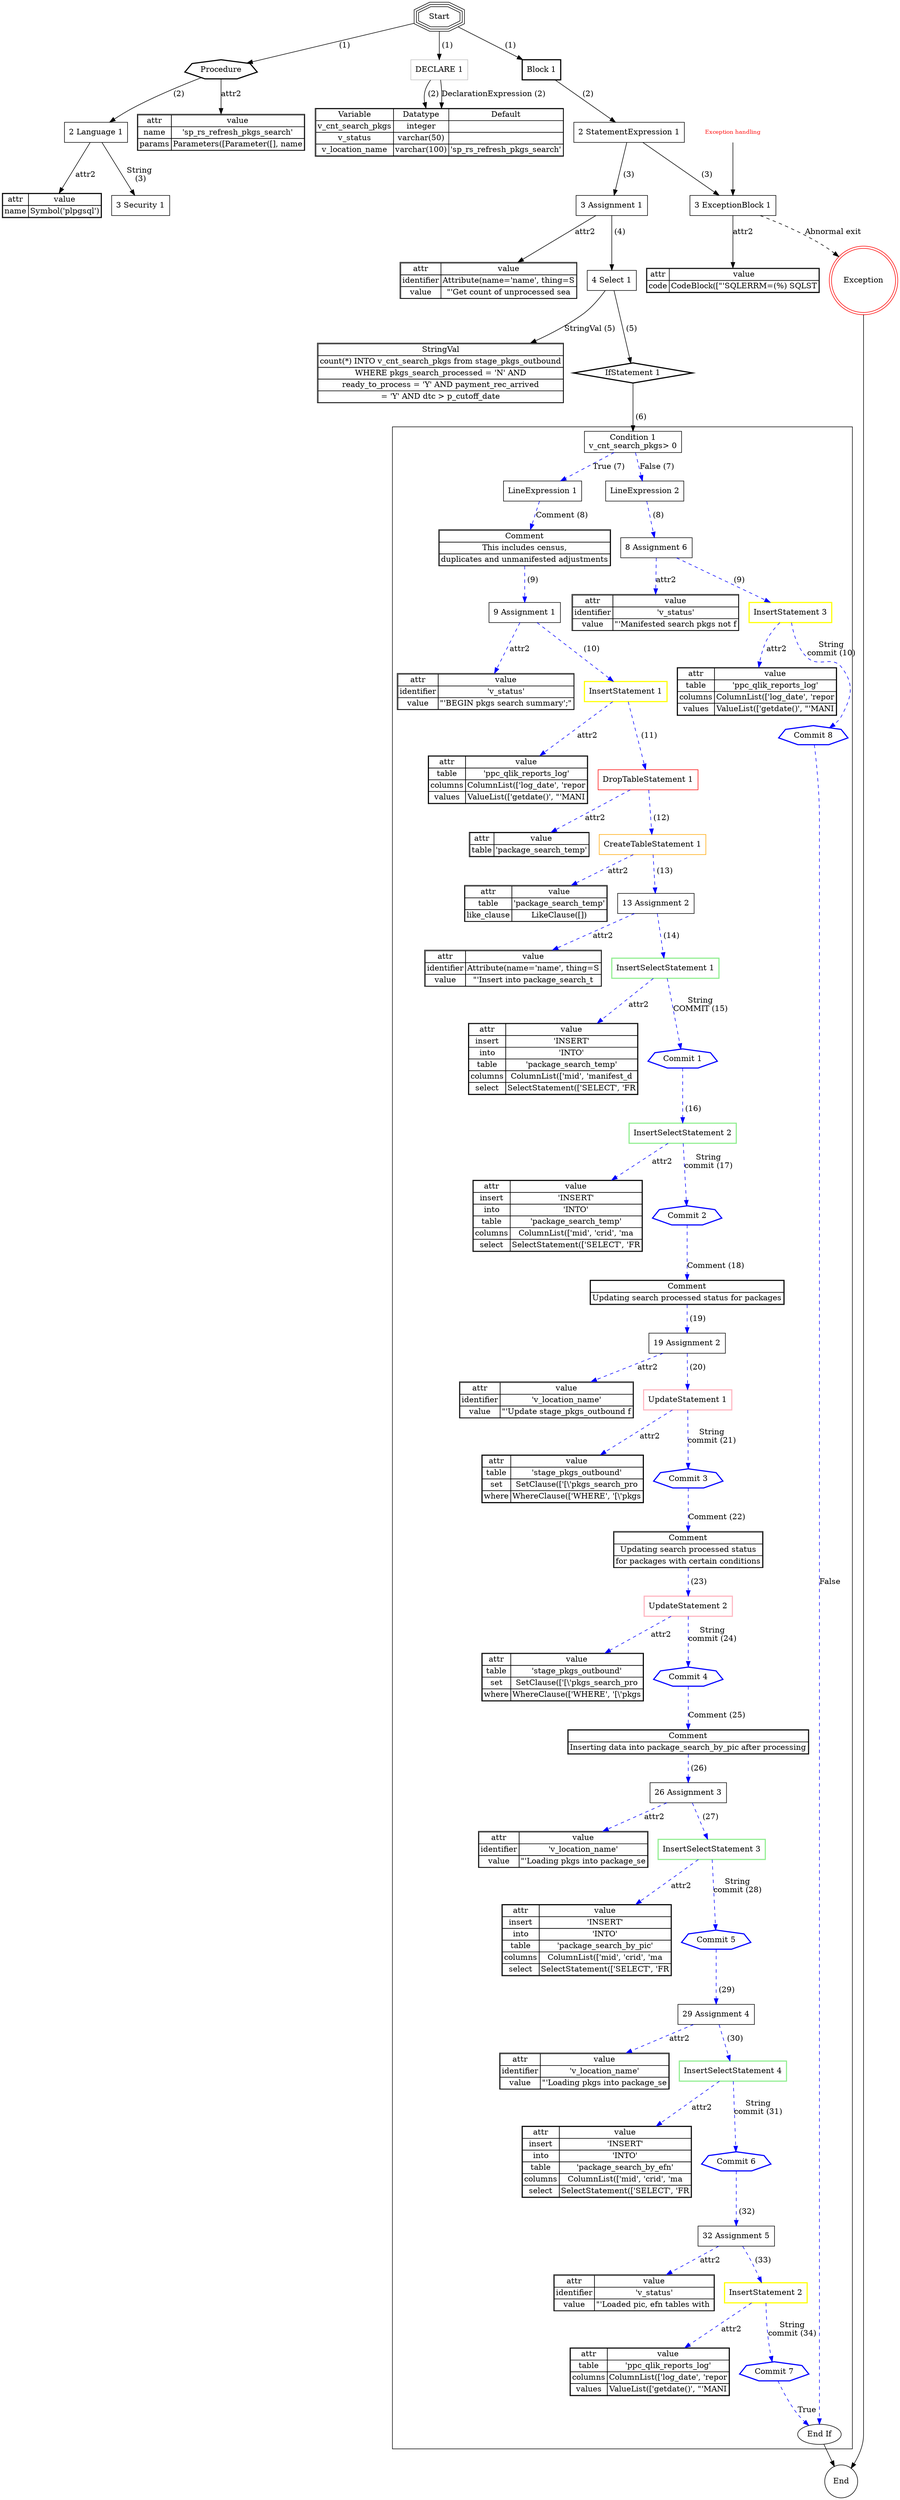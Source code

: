 

digraph G {
	rankdir=TB;
	//node [shape=box, style=rounded];
	node [color=black];
start [label="Start", shape=tripleoctagon];


end [label="End", shape=circle];
lFunctionOrProcedure_0_1 [shape="septagon", style=bold, color="black", label="Procedure" ];
lLanguage_0_2 [shape="box",label="2 Language 1" ];

		TableNode_2 [shape=none, margin=0, label=<
			<TABLE BORDER="1" CELLBORDER="1" CELLSPACING="0">
				<TR><TD >attr</TD><TD>value</TD></TR>
				<TR><TD>name</TD><TD>Symbol('plpgsql')</TD></TR>
			</TABLE>
		>];
lSecurity_1_3 [shape="box",label="3 Security 1" ];

		TableNode_1 [shape=none, margin=0, label=<
			<TABLE BORDER="1" CELLBORDER="1" CELLSPACING="0">
				<TR><TD >attr</TD><TD>value</TD></TR>
				<TR><TD>name</TD><TD>'sp_rs_refresh_pkgs_search'</TD></TR>
<TR><TD>params</TD><TD>Parameters([Parameter([], name</TD></TR>
			</TABLE>
		>];
lDeclarations_1_4 [shape="box", color="gray", label="DECLARE 1" ];
lDeclarationExpression_0_5 [shape="box",label="2 DeclarationExpression 1" ];

		lDeclarationExpression_0_5 [shape=none, margin=0, label=<
			<TABLE BORDER="1" CELLBORDER="1" CELLSPACING="0">
				<TR><TD >Variable</TD><TD >Datatype</TD><TD >Default</TD></TR>
				<TR><TD >v_cnt_search_pkgs</TD><TD >integer</TD><TD ></TD></TR>
<TR><TD >v_status</TD><TD >varchar(50)</TD><TD ></TD></TR>
<TR><TD >v_location_name</TD><TD >varchar(100)</TD><TD >'sp_rs_refresh_pkgs_search'</TD></TR>
			</TABLE>
		>];
lBlock_2_9 [shape="box", style=bold, color="black", label="Block 1" ];
lStatementExpression_0_10 [shape="box",label="2 StatementExpression 1" ];
lAssignment_0_11 [shape="box",label="3 Assignment 1" ];

		TableNode_11 [shape=none, margin=0, label=<
			<TABLE BORDER="1" CELLBORDER="1" CELLSPACING="0">
				<TR><TD >attr</TD><TD>value</TD></TR>
				<TR><TD>identifier</TD><TD>Attribute(name='name', thing=S</TD></TR>
<TR><TD>value</TD><TD>"'Get count of unprocessed sea</TD></TR>
			</TABLE>
		>];
lSelect_1_12 [shape="box",label="4 Select 1" ];

		l5_StringVal_0_13 [shape=none, margin=0, label=<
			<TABLE BORDER="1" CELLBORDER="1" CELLSPACING="0">
				<TR><TD >StringVal</TD></TR>
				<TR><TD >count(*) INTO v_cnt_search_pkgs from stage_pkgs_outbound</TD></TR>
<TR><TD >WHERE pkgs_search_processed = &#39;N&#39; AND</TD></TR>
<TR><TD >ready_to_process = &#39;Y&#39; AND payment_rec_arrived</TD></TR>
<TR><TD >= &#39;Y&#39; AND dtc &gt; p_cutoff_date</TD></TR>
			</TABLE>
		>];
lIfStatement_2_14 [shape="diamond", style=bold, color="black", label="IfStatement 1" ];
lCondition_0_15 [shape="box",  color="black", label="Condition 1
v_cnt_search_pkgs> 0" ];
lLineExpression_0_16 [shape="box",  color="black", label="LineExpression 1" ];

		lComment_0_17 [shape=none, margin=0, label=<
			<TABLE BORDER="1" CELLBORDER="1" CELLSPACING="0">
				<TR><TD >Comment</TD></TR>
				<TR><TD >This includes census,</TD></TR>
<TR><TD >duplicates and unmanifested adjustments</TD></TR>
			</TABLE>
		>];
lAssignment_1_18 [shape="box",label="9 Assignment 1" ];

		TableNode_18 [shape=none, margin=0, label=<
			<TABLE BORDER="1" CELLBORDER="1" CELLSPACING="0">
				<TR><TD >attr</TD><TD>value</TD></TR>
				<TR><TD>identifier</TD><TD>'v_status'</TD></TR>
<TR><TD>value</TD><TD>"'BEGIN pkgs search summary';"</TD></TR>
			</TABLE>
		>];
lInsertStatement_2_19 [shape="box", style=bold, color="yellow", label="InsertStatement 1" ];

		TableNode_19 [shape=none, margin=0, label=<
			<TABLE BORDER="1" CELLBORDER="1" CELLSPACING="0">
				<TR><TD >attr</TD><TD>value</TD></TR>
				<TR><TD>table</TD><TD>'ppc_qlik_reports_log'</TD></TR>
<TR><TD>columns</TD><TD>ColumnList(['log_date', 'repor</TD></TR>
<TR><TD>values</TD><TD>ValueList(['getdate()', "'MANI</TD></TR>
			</TABLE>
		>];
lDropTableStatement_3_20 [shape="box",  color="red", label="DropTableStatement 1" ];

		TableNode_20 [shape=none, margin=0, label=<
			<TABLE BORDER="1" CELLBORDER="1" CELLSPACING="0">
				<TR><TD >attr</TD><TD>value</TD></TR>
				<TR><TD>table</TD><TD>'package_search_temp'</TD></TR>
			</TABLE>
		>];
lCreateTableStatement_4_21 [shape="box",  color="orange", label="CreateTableStatement 1" ];

		TableNode_21 [shape=none, margin=0, label=<
			<TABLE BORDER="1" CELLBORDER="1" CELLSPACING="0">
				<TR><TD >attr</TD><TD>value</TD></TR>
				<TR><TD>table</TD><TD>'package_search_temp'</TD></TR>
<TR><TD>like_clause</TD><TD>LikeClause([])</TD></TR>
			</TABLE>
		>];
lAssignment_5_22 [shape="box",label="13 Assignment 2" ];

		TableNode_22 [shape=none, margin=0, label=<
			<TABLE BORDER="1" CELLBORDER="1" CELLSPACING="0">
				<TR><TD >attr</TD><TD>value</TD></TR>
				<TR><TD>identifier</TD><TD>Attribute(name='name', thing=S</TD></TR>
<TR><TD>value</TD><TD>"'Insert into package_search_t</TD></TR>
			</TABLE>
		>];
lInsertSelectStatement_6_23 [shape="box", style=bold, color="lightgreen", label="InsertSelectStatement 1" ];

		TableNode_23 [shape=none, margin=0, label=<
			<TABLE BORDER="1" CELLBORDER="1" CELLSPACING="0">
				<TR><TD >attr</TD><TD>value</TD></TR>
				<TR><TD>insert</TD><TD>'INSERT'</TD></TR>
<TR><TD>into</TD><TD>'INTO'</TD></TR>
<TR><TD>table</TD><TD>'package_search_temp'</TD></TR>
<TR><TD>columns</TD><TD>ColumnList(['mid', 'manifest_d</TD></TR>
<TR><TD>select</TD><TD>SelectStatement(['SELECT', 'FR</TD></TR>
			</TABLE>
		>];
lCommitLiteral_7_24 [shape="septagon", style=bold, color="blue", label="Commit 1" ];
lInsertSelectStatement_8_25 [shape="box", style=bold, color="lightgreen", label="InsertSelectStatement 2" ];

		TableNode_25 [shape=none, margin=0, label=<
			<TABLE BORDER="1" CELLBORDER="1" CELLSPACING="0">
				<TR><TD >attr</TD><TD>value</TD></TR>
				<TR><TD>insert</TD><TD>'INSERT'</TD></TR>
<TR><TD>into</TD><TD>'INTO'</TD></TR>
<TR><TD>table</TD><TD>'package_search_temp'</TD></TR>
<TR><TD>columns</TD><TD>ColumnList(['mid', 'crid', 'ma</TD></TR>
<TR><TD>select</TD><TD>SelectStatement(['SELECT', 'FR</TD></TR>
			</TABLE>
		>];
lCommitLiteral_9_26 [shape="septagon", style=bold, color="blue", label="Commit 2" ];

		lComment_10_27 [shape=none, margin=0, label=<
			<TABLE BORDER="1" CELLBORDER="1" CELLSPACING="0">
				<TR><TD >Comment</TD></TR>
				<TR><TD >Updating search processed status for packages</TD></TR>
			</TABLE>
		>];
lAssignment_11_28 [shape="box",label="19 Assignment 2" ];

		TableNode_28 [shape=none, margin=0, label=<
			<TABLE BORDER="1" CELLBORDER="1" CELLSPACING="0">
				<TR><TD >attr</TD><TD>value</TD></TR>
				<TR><TD>identifier</TD><TD>'v_location_name'</TD></TR>
<TR><TD>value</TD><TD>"'Update stage_pkgs_outbound f</TD></TR>
			</TABLE>
		>];
lUpdateStatement_12_29 [shape="box", style=bold, color="lightpink", label="UpdateStatement 1" ];

		TableNode_29 [shape=none, margin=0, label=<
			<TABLE BORDER="1" CELLBORDER="1" CELLSPACING="0">
				<TR><TD >attr</TD><TD>value</TD></TR>
				<TR><TD>table</TD><TD>'stage_pkgs_outbound'</TD></TR>
<TR><TD>set</TD><TD>SetClause(['[\'pkgs_search_pro</TD></TR>
<TR><TD>where</TD><TD>WhereClause(['WHERE', '[\'pkgs</TD></TR>
			</TABLE>
		>];
lCommitLiteral_13_30 [shape="septagon", style=bold, color="blue", label="Commit 3" ];

		lComment_14_31 [shape=none, margin=0, label=<
			<TABLE BORDER="1" CELLBORDER="1" CELLSPACING="0">
				<TR><TD >Comment</TD></TR>
				<TR><TD >Updating search processed status</TD></TR>
<TR><TD >for packages with certain conditions</TD></TR>
			</TABLE>
		>];
lUpdateStatement_15_32 [shape="box", style=bold, color="lightpink", label="UpdateStatement 2" ];

		TableNode_32 [shape=none, margin=0, label=<
			<TABLE BORDER="1" CELLBORDER="1" CELLSPACING="0">
				<TR><TD >attr</TD><TD>value</TD></TR>
				<TR><TD>table</TD><TD>'stage_pkgs_outbound'</TD></TR>
<TR><TD>set</TD><TD>SetClause(['[\'pkgs_search_pro</TD></TR>
<TR><TD>where</TD><TD>WhereClause(['WHERE', '[\'pkgs</TD></TR>
			</TABLE>
		>];
lCommitLiteral_16_33 [shape="septagon", style=bold, color="blue", label="Commit 4" ];

		lComment_17_34 [shape=none, margin=0, label=<
			<TABLE BORDER="1" CELLBORDER="1" CELLSPACING="0">
				<TR><TD >Comment</TD></TR>
				<TR><TD >Inserting data into package_search_by_pic after processing</TD></TR>
			</TABLE>
		>];
lAssignment_18_35 [shape="box",label="26 Assignment 3" ];

		TableNode_35 [shape=none, margin=0, label=<
			<TABLE BORDER="1" CELLBORDER="1" CELLSPACING="0">
				<TR><TD >attr</TD><TD>value</TD></TR>
				<TR><TD>identifier</TD><TD>'v_location_name'</TD></TR>
<TR><TD>value</TD><TD>"'Loading pkgs into package_se</TD></TR>
			</TABLE>
		>];
lInsertSelectStatement_19_36 [shape="box", style=bold, color="lightgreen", label="InsertSelectStatement 3" ];

		TableNode_36 [shape=none, margin=0, label=<
			<TABLE BORDER="1" CELLBORDER="1" CELLSPACING="0">
				<TR><TD >attr</TD><TD>value</TD></TR>
				<TR><TD>insert</TD><TD>'INSERT'</TD></TR>
<TR><TD>into</TD><TD>'INTO'</TD></TR>
<TR><TD>table</TD><TD>'package_search_by_pic'</TD></TR>
<TR><TD>columns</TD><TD>ColumnList(['mid', 'crid', 'ma</TD></TR>
<TR><TD>select</TD><TD>SelectStatement(['SELECT', 'FR</TD></TR>
			</TABLE>
		>];
lCommitLiteral_20_37 [shape="septagon", style=bold, color="blue", label="Commit 5" ];
lAssignment_21_38 [shape="box",label="29 Assignment 4" ];

		TableNode_38 [shape=none, margin=0, label=<
			<TABLE BORDER="1" CELLBORDER="1" CELLSPACING="0">
				<TR><TD >attr</TD><TD>value</TD></TR>
				<TR><TD>identifier</TD><TD>'v_location_name'</TD></TR>
<TR><TD>value</TD><TD>"'Loading pkgs into package_se</TD></TR>
			</TABLE>
		>];
lInsertSelectStatement_22_39 [shape="box", style=bold, color="lightgreen", label="InsertSelectStatement 4" ];

		TableNode_39 [shape=none, margin=0, label=<
			<TABLE BORDER="1" CELLBORDER="1" CELLSPACING="0">
				<TR><TD >attr</TD><TD>value</TD></TR>
				<TR><TD>insert</TD><TD>'INSERT'</TD></TR>
<TR><TD>into</TD><TD>'INTO'</TD></TR>
<TR><TD>table</TD><TD>'package_search_by_efn'</TD></TR>
<TR><TD>columns</TD><TD>ColumnList(['mid', 'crid', 'ma</TD></TR>
<TR><TD>select</TD><TD>SelectStatement(['SELECT', 'FR</TD></TR>
			</TABLE>
		>];
lCommitLiteral_23_40 [shape="septagon", style=bold, color="blue", label="Commit 6" ];
lAssignment_24_41 [shape="box",label="32 Assignment 5" ];

		TableNode_41 [shape=none, margin=0, label=<
			<TABLE BORDER="1" CELLBORDER="1" CELLSPACING="0">
				<TR><TD >attr</TD><TD>value</TD></TR>
				<TR><TD>identifier</TD><TD>'v_status'</TD></TR>
<TR><TD>value</TD><TD>"'Loaded pic, efn tables with </TD></TR>
			</TABLE>
		>];
lInsertStatement_25_42 [shape="box", style=bold, color="yellow", label="InsertStatement 2" ];

		TableNode_42 [shape=none, margin=0, label=<
			<TABLE BORDER="1" CELLBORDER="1" CELLSPACING="0">
				<TR><TD >attr</TD><TD>value</TD></TR>
				<TR><TD>table</TD><TD>'ppc_qlik_reports_log'</TD></TR>
<TR><TD>columns</TD><TD>ColumnList(['log_date', 'repor</TD></TR>
<TR><TD>values</TD><TD>ValueList(['getdate()', "'MANI</TD></TR>
			</TABLE>
		>];
lCommitLiteral_26_43 [shape="septagon", style=bold, color="blue", label="Commit 7" ];
lLineExpression_1_44 [shape="box",  color="black", label="LineExpression 2" ];
lAssignment_0_45 [shape="box",label="8 Assignment 6" ];

		TableNode_45 [shape=none, margin=0, label=<
			<TABLE BORDER="1" CELLBORDER="1" CELLSPACING="0">
				<TR><TD >attr</TD><TD>value</TD></TR>
				<TR><TD>identifier</TD><TD>'v_status'</TD></TR>
<TR><TD>value</TD><TD>"'Manifested search pkgs not f</TD></TR>
			</TABLE>
		>];
lInsertStatement_1_46 [shape="box", style=bold, color="yellow", label="InsertStatement 3" ];

		TableNode_46 [shape=none, margin=0, label=<
			<TABLE BORDER="1" CELLBORDER="1" CELLSPACING="0">
				<TR><TD >attr</TD><TD>value</TD></TR>
				<TR><TD>table</TD><TD>'ppc_qlik_reports_log'</TD></TR>
<TR><TD>columns</TD><TD>ColumnList(['log_date', 'repor</TD></TR>
<TR><TD>values</TD><TD>ValueList(['getdate()', "'MANI</TD></TR>
			</TABLE>
		>];
lCommitLiteral_2_47 [shape="septagon", style=bold, color="blue", label="Commit 8" ];
end_if_14 [shape="ellipse",  color="black", label="End If" ];
lExceptionBlock_1_48 [shape="box",label="3 ExceptionBlock 1" ];

		TableNode_48 [shape=none, margin=0, label=<
			<TABLE BORDER="1" CELLBORDER="1" CELLSPACING="0">
				<TR><TD >attr</TD><TD>value</TD></TR>
				<TR><TD>code</TD><TD>CodeBlock(["'SQLERRM=(%) SQLST</TD></TR>
			</TABLE>
		>];
exception [label="Exception", color="red" shape=doublecircle];
note [label="Exception handling", shape=none, fontsize=10, fontcolor=red];

// LINKS

start -> lFunctionOrProcedure_0_1[label=" (1) " ];
lFunctionOrProcedure_0_1 -> lLanguage_0_2[label=" (2) " ];
lLanguage_0_2 -> TableNode_2[label="attr2" ];
lLanguage_0_2 -> lSecurity_1_3[label="String
 (3)" ];
lFunctionOrProcedure_0_1 -> TableNode_1[label="attr2" ];
start -> lDeclarations_1_4[label=" (1) " ];
lDeclarations_1_4 -> lDeclarationExpression_0_5[label=" (2) " ];
lDeclarations_1_4 -> lDeclarationExpression_0_5[label="DeclarationExpression (2)" ];
start -> lBlock_2_9[label=" (1) " ];
lBlock_2_9 -> lStatementExpression_0_10[label=" (2) " ];
lStatementExpression_0_10 -> lAssignment_0_11[label=" (3) " ];
lAssignment_0_11 -> TableNode_11[label="attr2" ];
lAssignment_0_11 -> lSelect_1_12[label=" (4) " ];
lSelect_1_12 -> l5_StringVal_0_13[label="StringVal (5)" ];
lSelect_1_12 -> lIfStatement_2_14[label=" (5) " ];
lIfStatement_2_14 -> lCondition_0_15[label=" (6) " ];

		subgraph Cluster_O{
		edge [color=blue, style=dashed];
		node [color=lightblue, style=filled];
		
lCondition_0_15 -> lLineExpression_0_16[label="True (7) " ];
lLineExpression_0_16 -> lComment_0_17[label="Comment (8)" ];
lComment_0_17 -> lAssignment_1_18[label=" (9) " ];
lAssignment_1_18 -> TableNode_18[label="attr2" ];
lAssignment_1_18 -> lInsertStatement_2_19[label=" (10) " ];
lInsertStatement_2_19 -> TableNode_19[label="attr2" ];
lInsertStatement_2_19 -> lDropTableStatement_3_20[label=" (11) " ];
lDropTableStatement_3_20 -> TableNode_20[label="attr2" ];
lDropTableStatement_3_20 -> lCreateTableStatement_4_21[label=" (12) " ];
lCreateTableStatement_4_21 -> TableNode_21[label="attr2" ];
lCreateTableStatement_4_21 -> lAssignment_5_22[label=" (13) " ];
lAssignment_5_22 -> TableNode_22[label="attr2" ];
lAssignment_5_22 -> lInsertSelectStatement_6_23[label=" (14) " ];
lInsertSelectStatement_6_23 -> TableNode_23[label="attr2" ];
lInsertSelectStatement_6_23 -> lCommitLiteral_7_24[label="String
COMMIT (15)" ];
lCommitLiteral_7_24 -> lInsertSelectStatement_8_25[label=" (16) " ];
lInsertSelectStatement_8_25 -> TableNode_25[label="attr2" ];
lInsertSelectStatement_8_25 -> lCommitLiteral_9_26[label="String
commit (17)" ];
lCommitLiteral_9_26 -> lComment_10_27[label="Comment (18)" ];
lComment_10_27 -> lAssignment_11_28[label=" (19) " ];
lAssignment_11_28 -> TableNode_28[label="attr2" ];
lAssignment_11_28 -> lUpdateStatement_12_29[label=" (20) " ];
lUpdateStatement_12_29 -> TableNode_29[label="attr2" ];
lUpdateStatement_12_29 -> lCommitLiteral_13_30[label="String
commit (21)" ];
lCommitLiteral_13_30 -> lComment_14_31[label="Comment (22)" ];
lComment_14_31 -> lUpdateStatement_15_32[label=" (23) " ];
lUpdateStatement_15_32 -> TableNode_32[label="attr2" ];
lUpdateStatement_15_32 -> lCommitLiteral_16_33[label="String
commit (24)" ];
lCommitLiteral_16_33 -> lComment_17_34[label="Comment (25)" ];
lComment_17_34 -> lAssignment_18_35[label=" (26) " ];
lAssignment_18_35 -> TableNode_35[label="attr2" ];
lAssignment_18_35 -> lInsertSelectStatement_19_36[label=" (27) " ];
lInsertSelectStatement_19_36 -> TableNode_36[label="attr2" ];
lInsertSelectStatement_19_36 -> lCommitLiteral_20_37[label="String
commit (28)" ];
lCommitLiteral_20_37 -> lAssignment_21_38[label=" (29) " ];
lAssignment_21_38 -> TableNode_38[label="attr2" ];
lAssignment_21_38 -> lInsertSelectStatement_22_39[label=" (30) " ];
lInsertSelectStatement_22_39 -> TableNode_39[label="attr2" ];
lInsertSelectStatement_22_39 -> lCommitLiteral_23_40[label="String
commit (31)" ];
lCommitLiteral_23_40 -> lAssignment_24_41[label=" (32) " ];
lAssignment_24_41 -> TableNode_41[label="attr2" ];
lAssignment_24_41 -> lInsertStatement_25_42[label=" (33) " ];
lInsertStatement_25_42 -> TableNode_42[label="attr2" ];
lInsertStatement_25_42 -> lCommitLiteral_26_43[label="String
commit (34)" ];
lCondition_0_15 -> lLineExpression_1_44[label="False (7) " ];
lLineExpression_1_44 -> lAssignment_0_45[label=" (8) " ];
lAssignment_0_45 -> TableNode_45[label="attr2" ];
lAssignment_0_45 -> lInsertStatement_1_46[label=" (9) " ];
lInsertStatement_1_46 -> TableNode_46[label="attr2" ];
lInsertStatement_1_46 -> lCommitLiteral_2_47[label="String
commit (10)" ];
lCommitLiteral_26_43 -> end_if_14[label="True" ];
lCommitLiteral_2_47 -> end_if_14[label="False" ];

		}
end_if_14 -> end;
lStatementExpression_0_10 -> lExceptionBlock_1_48[label=" (3) " ];
lExceptionBlock_1_48 -> TableNode_48[label="attr2" ];
lExceptionBlock_1_48 -> exception[label="Abnormal exit"  style=dashed ];
exception -> end[label=""];
note -> lExceptionBlock_1_48 [ weight=1000]




}


